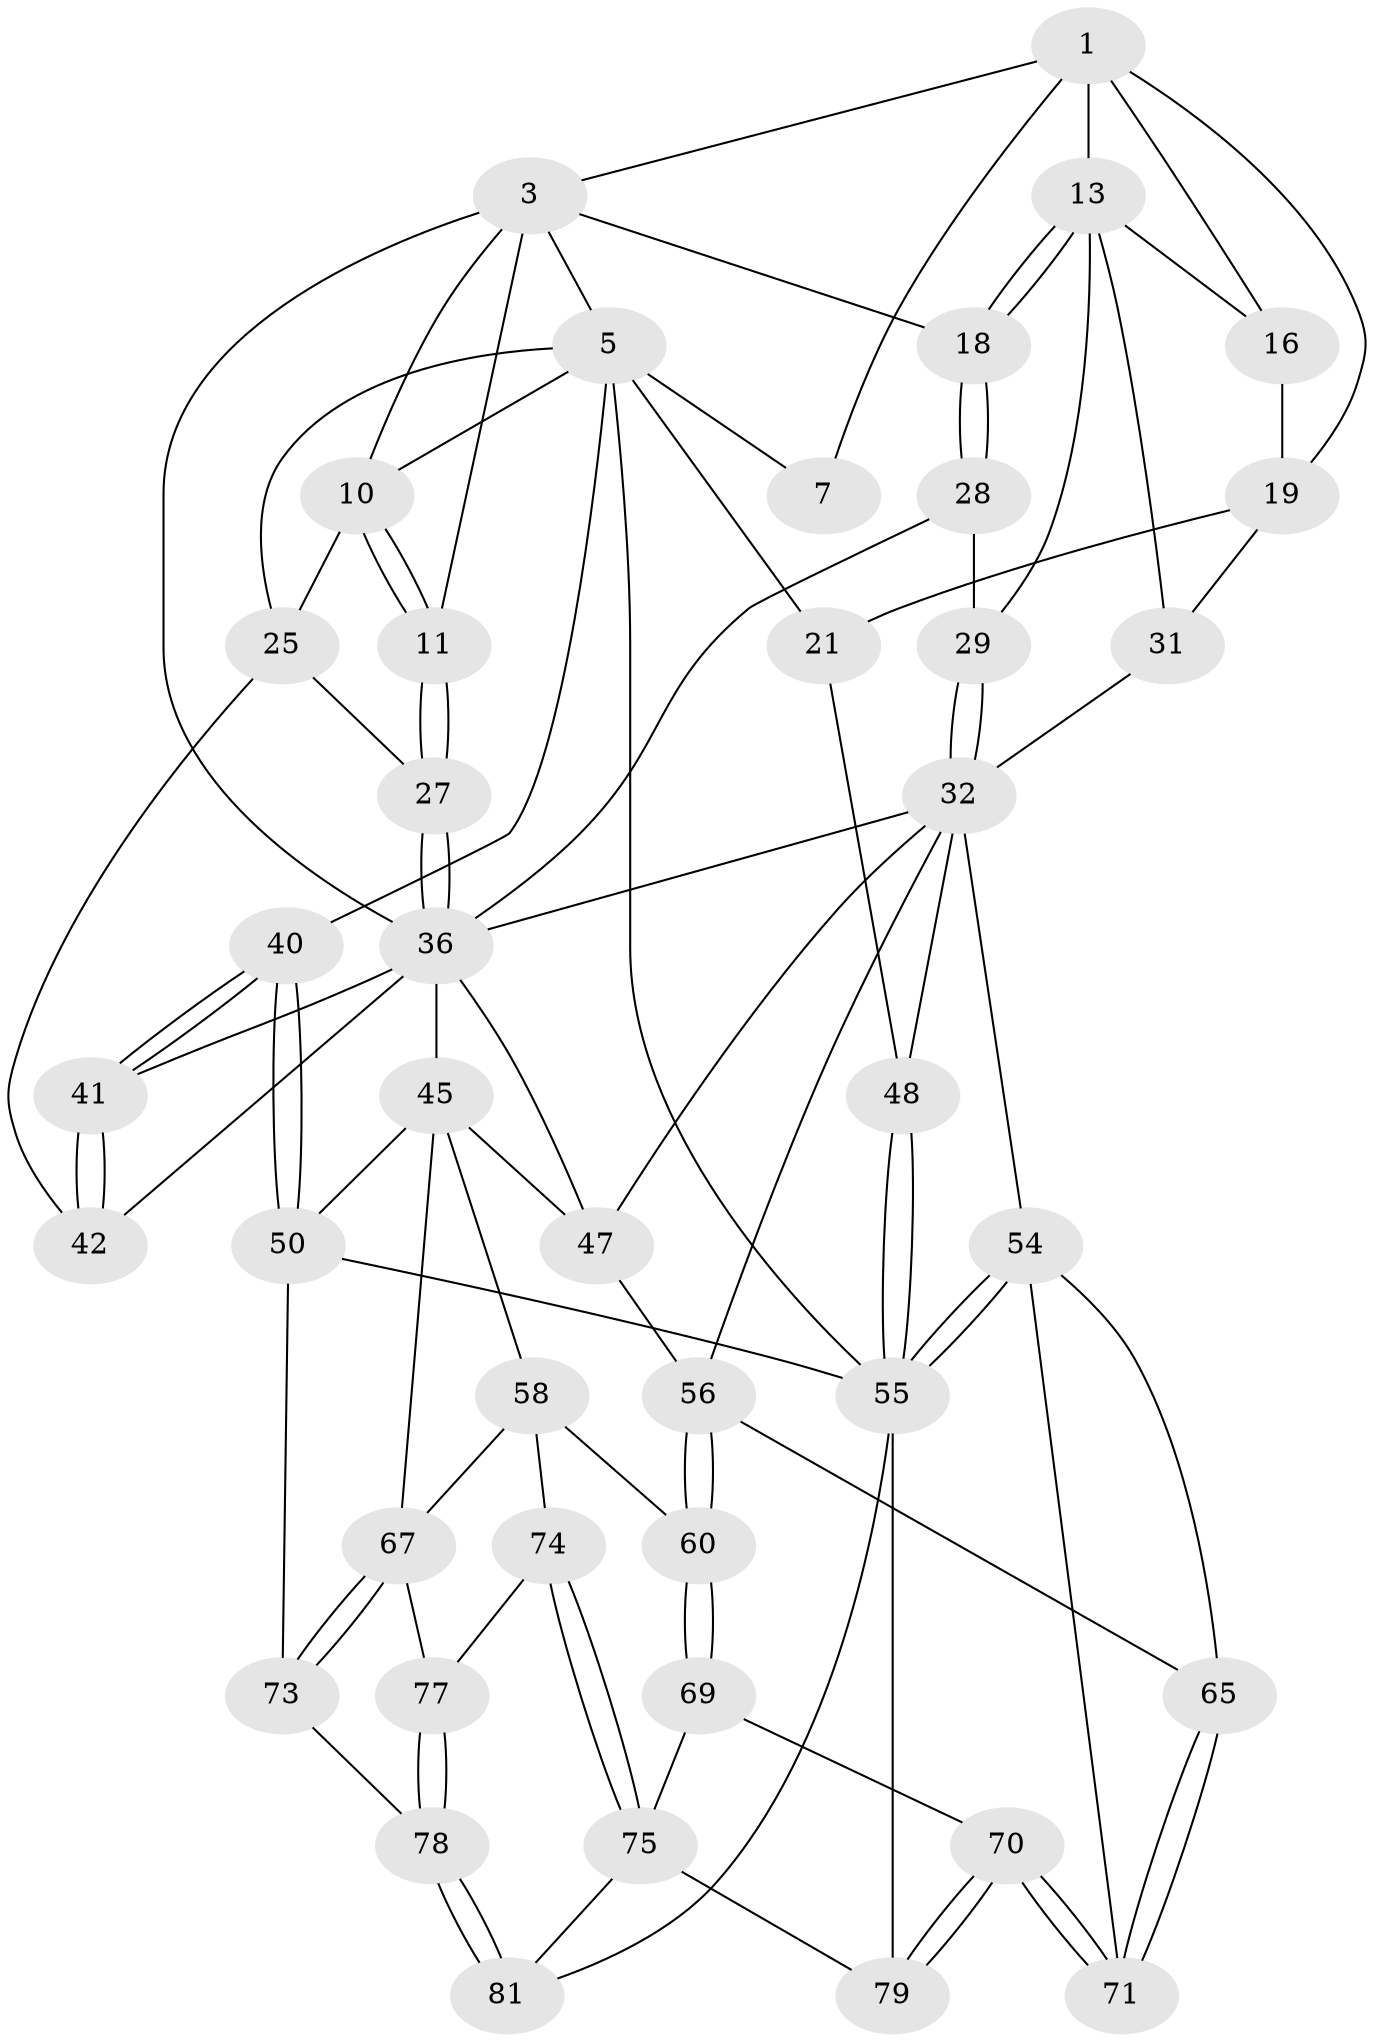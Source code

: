 // original degree distribution, {3: 0.023809523809523808, 4: 0.21428571428571427, 6: 0.19047619047619047, 5: 0.5714285714285714}
// Generated by graph-tools (version 1.1) at 2025/17/03/09/25 04:17:00]
// undirected, 42 vertices, 100 edges
graph export_dot {
graph [start="1"]
  node [color=gray90,style=filled];
  1 [pos="+0.3470168201675806+0",super="+2+8"];
  3 [pos="+0.7412231439900646+0",super="+12+4"];
  5 [pos="+1+0",super="+6+24"];
  7 [pos="+0.019734773326309164+0"];
  10 [pos="+0.9474698543215367+0.0816780249122597",super="+23"];
  11 [pos="+0.7454682048638237+0.1600162428420104"];
  13 [pos="+0.40982487821186864+0.04271878370013208",super="+14"];
  16 [pos="+0.18685817060455695+0.07787146451110478"];
  18 [pos="+0.5076319767024362+0.14678458987510967"];
  19 [pos="+0.06167932172169077+0.10450527240432177",super="+20+22"];
  21 [pos="+0+0.15820687503511746"];
  25 [pos="+0.9192226757041606+0.19514408738509048",super="+26"];
  27 [pos="+0.743159578407521+0.1708693903765498"];
  28 [pos="+0.46016989565459065+0.30732986735417583"];
  29 [pos="+0.36512950655132104+0.2744657690597376"];
  31 [pos="+0.16891453096477113+0.2924091003831675"];
  32 [pos="+0.18746519228738834+0.3446527523289335",super="+33+49"];
  36 [pos="+0.6996595847924924+0.2219103695037837",super="+37"];
  40 [pos="+1+0.40949082831435774"];
  41 [pos="+0.9819200096436398+0.3443202907367202"];
  42 [pos="+0.9032425154332249+0.28723611784713327"];
  45 [pos="+0.814465425767092+0.5030381141826159",super="+46+51"];
  47 [pos="+0.6663386079867959+0.4146377920152788",super="+52"];
  48 [pos="+0+0.3320658958101851"];
  50 [pos="+1+0.42998737592179026",super="+64"];
  54 [pos="+0+0.5336970836263166",super="+66"];
  55 [pos="+0+0.5329377423549075",super="+61"];
  56 [pos="+0.4510726488124078+0.5991341472805544",super="+57"];
  58 [pos="+0.6133443830836914+0.6472635729867848",super="+59"];
  60 [pos="+0.45191349084738186+0.6017681130149948"];
  65 [pos="+0.1697911656423448+0.5105103314122373"];
  67 [pos="+0.8745892736142985+0.722082741189522",super="+68"];
  69 [pos="+0.3733421478647084+0.7091328264206924"];
  70 [pos="+0.182766837674834+0.7475806655318223"];
  71 [pos="+0.17354142982751905+0.7425077267235778"];
  73 [pos="+0.9089772211397384+0.7649767820935262"];
  74 [pos="+0.5252665685186747+0.8714945710013027"];
  75 [pos="+0.46791202715160807+0.9063170629276976",super="+83+76"];
  77 [pos="+0.6439015486110878+0.8260523323675728"];
  78 [pos="+0.6745967499777168+0.8506306845325807"];
  79 [pos="+0.21950484714526483+0.9426842372846308",super="+80"];
  81 [pos="+0.6832127275924494+0.8915566121276438",super="+82"];
  1 -- 3;
  1 -- 13;
  1 -- 16;
  1 -- 19;
  1 -- 7;
  3 -- 11;
  3 -- 18;
  3 -- 36;
  3 -- 10;
  3 -- 5;
  5 -- 21;
  5 -- 7;
  5 -- 40;
  5 -- 25;
  5 -- 10;
  5 -- 55 [weight=2];
  10 -- 11;
  10 -- 11;
  10 -- 25;
  11 -- 27;
  11 -- 27;
  13 -- 18;
  13 -- 18;
  13 -- 16;
  13 -- 29;
  13 -- 31;
  16 -- 19;
  18 -- 28;
  18 -- 28;
  19 -- 21;
  19 -- 31;
  21 -- 48;
  25 -- 42;
  25 -- 27;
  27 -- 36;
  27 -- 36;
  28 -- 29;
  28 -- 36;
  29 -- 32;
  29 -- 32;
  31 -- 32;
  32 -- 48;
  32 -- 54;
  32 -- 56;
  32 -- 36;
  32 -- 47;
  36 -- 41;
  36 -- 42;
  36 -- 45;
  36 -- 47;
  40 -- 41;
  40 -- 41;
  40 -- 50;
  40 -- 50;
  41 -- 42;
  41 -- 42;
  45 -- 58;
  45 -- 47;
  45 -- 50;
  45 -- 67;
  47 -- 56;
  48 -- 55;
  48 -- 55;
  50 -- 73;
  50 -- 55;
  54 -- 55 [weight=2];
  54 -- 55;
  54 -- 65;
  54 -- 71;
  55 -- 81;
  55 -- 79;
  56 -- 60;
  56 -- 60;
  56 -- 65;
  58 -- 60;
  58 -- 74;
  58 -- 67;
  60 -- 69;
  60 -- 69;
  65 -- 71;
  65 -- 71;
  67 -- 73;
  67 -- 73;
  67 -- 77;
  69 -- 70;
  69 -- 75;
  70 -- 71;
  70 -- 71;
  70 -- 79;
  70 -- 79;
  73 -- 78;
  74 -- 75;
  74 -- 75;
  74 -- 77;
  75 -- 81;
  75 -- 79 [weight=2];
  77 -- 78;
  77 -- 78;
  78 -- 81;
  78 -- 81;
}
